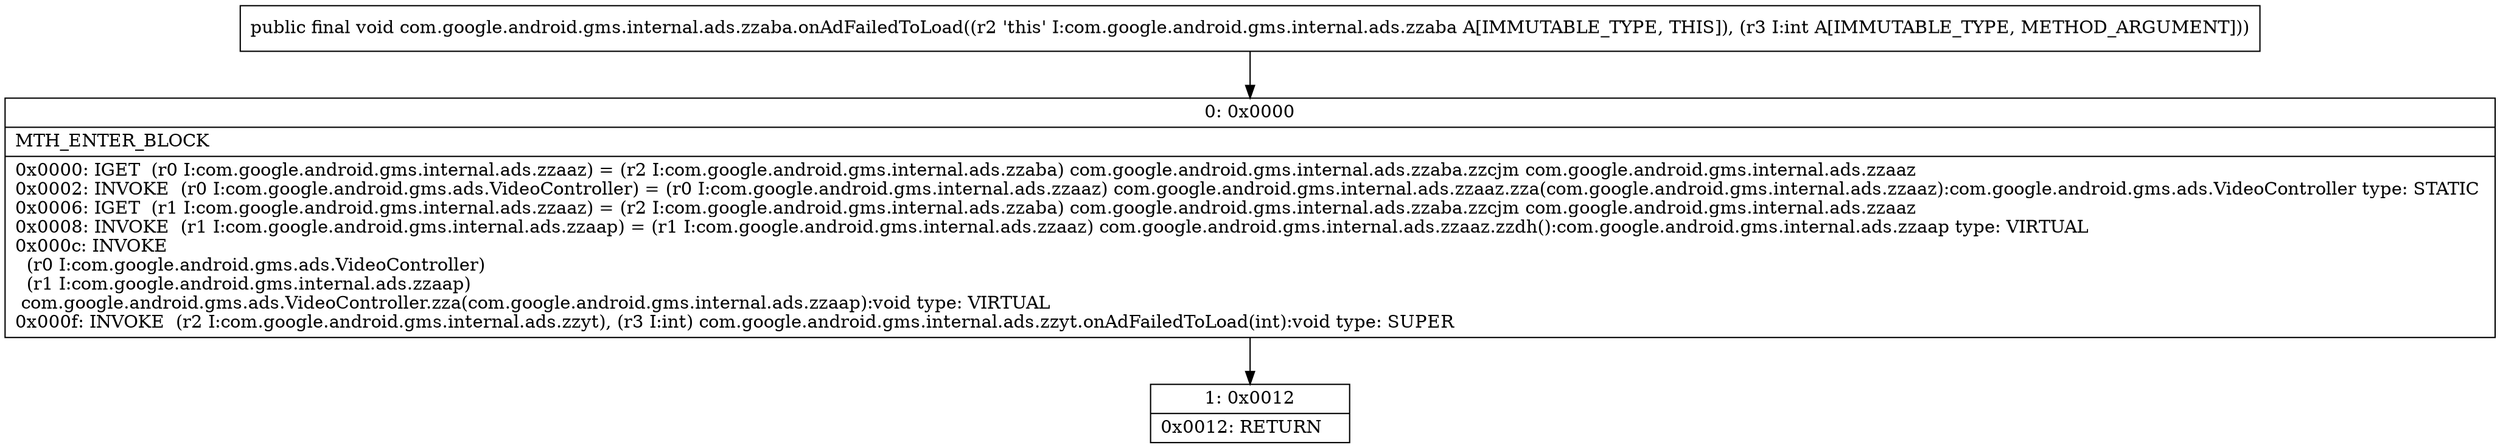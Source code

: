 digraph "CFG forcom.google.android.gms.internal.ads.zzaba.onAdFailedToLoad(I)V" {
Node_0 [shape=record,label="{0\:\ 0x0000|MTH_ENTER_BLOCK\l|0x0000: IGET  (r0 I:com.google.android.gms.internal.ads.zzaaz) = (r2 I:com.google.android.gms.internal.ads.zzaba) com.google.android.gms.internal.ads.zzaba.zzcjm com.google.android.gms.internal.ads.zzaaz \l0x0002: INVOKE  (r0 I:com.google.android.gms.ads.VideoController) = (r0 I:com.google.android.gms.internal.ads.zzaaz) com.google.android.gms.internal.ads.zzaaz.zza(com.google.android.gms.internal.ads.zzaaz):com.google.android.gms.ads.VideoController type: STATIC \l0x0006: IGET  (r1 I:com.google.android.gms.internal.ads.zzaaz) = (r2 I:com.google.android.gms.internal.ads.zzaba) com.google.android.gms.internal.ads.zzaba.zzcjm com.google.android.gms.internal.ads.zzaaz \l0x0008: INVOKE  (r1 I:com.google.android.gms.internal.ads.zzaap) = (r1 I:com.google.android.gms.internal.ads.zzaaz) com.google.android.gms.internal.ads.zzaaz.zzdh():com.google.android.gms.internal.ads.zzaap type: VIRTUAL \l0x000c: INVOKE  \l  (r0 I:com.google.android.gms.ads.VideoController)\l  (r1 I:com.google.android.gms.internal.ads.zzaap)\l com.google.android.gms.ads.VideoController.zza(com.google.android.gms.internal.ads.zzaap):void type: VIRTUAL \l0x000f: INVOKE  (r2 I:com.google.android.gms.internal.ads.zzyt), (r3 I:int) com.google.android.gms.internal.ads.zzyt.onAdFailedToLoad(int):void type: SUPER \l}"];
Node_1 [shape=record,label="{1\:\ 0x0012|0x0012: RETURN   \l}"];
MethodNode[shape=record,label="{public final void com.google.android.gms.internal.ads.zzaba.onAdFailedToLoad((r2 'this' I:com.google.android.gms.internal.ads.zzaba A[IMMUTABLE_TYPE, THIS]), (r3 I:int A[IMMUTABLE_TYPE, METHOD_ARGUMENT])) }"];
MethodNode -> Node_0;
Node_0 -> Node_1;
}

